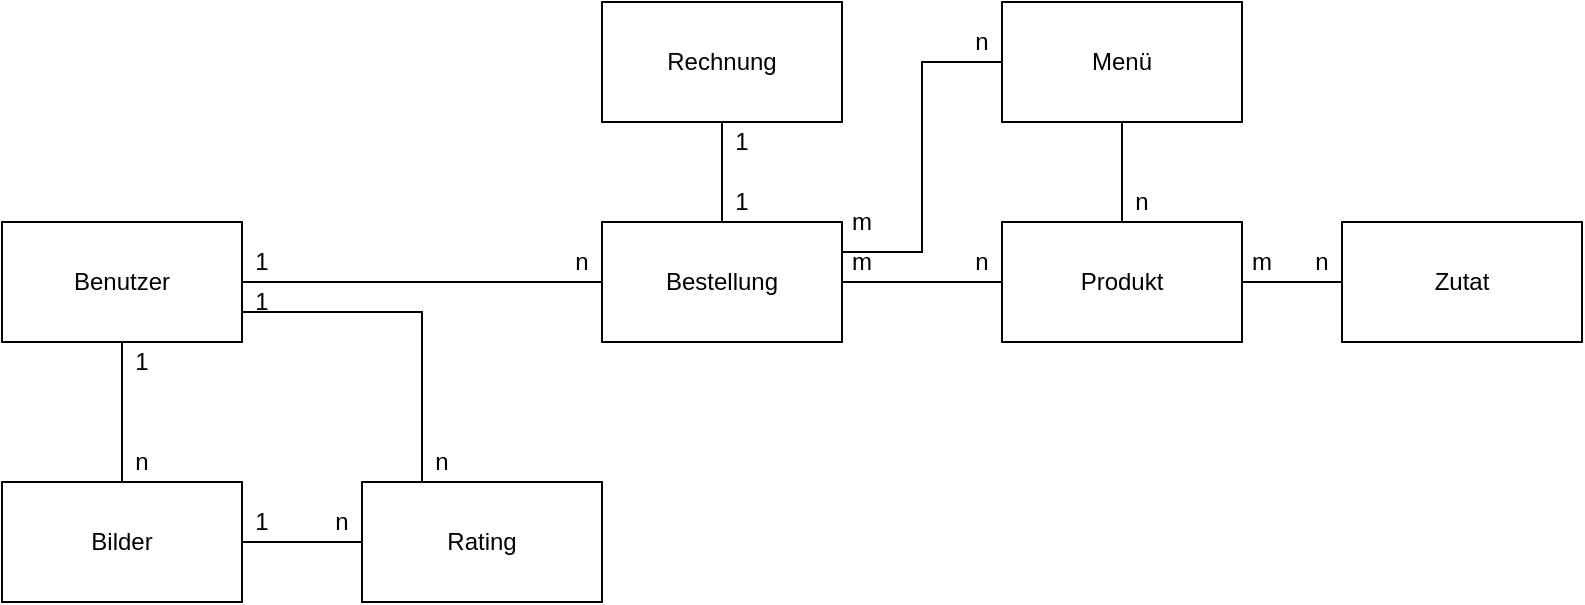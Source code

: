 <mxfile version="26.0.10">
  <diagram id="R2lEEEUBdFMjLlhIrx00" name="Page-1">
    <mxGraphModel dx="989" dy="538" grid="1" gridSize="10" guides="1" tooltips="1" connect="1" arrows="1" fold="1" page="1" pageScale="1" pageWidth="850" pageHeight="1100" math="0" shadow="0" extFonts="Permanent Marker^https://fonts.googleapis.com/css?family=Permanent+Marker">
      <root>
        <mxCell id="0" />
        <mxCell id="1" parent="0" />
        <mxCell id="7gUZn7GcqsBVK9TbFsvc-4" value="Benutzer" style="rounded=0;whiteSpace=wrap;html=1;" vertex="1" parent="1">
          <mxGeometry x="40" y="120" width="120" height="60" as="geometry" />
        </mxCell>
        <mxCell id="7gUZn7GcqsBVK9TbFsvc-5" value="Bilder" style="rounded=0;whiteSpace=wrap;html=1;" vertex="1" parent="1">
          <mxGeometry x="40" y="250" width="120" height="60" as="geometry" />
        </mxCell>
        <mxCell id="7gUZn7GcqsBVK9TbFsvc-6" value="Bestellung" style="rounded=0;whiteSpace=wrap;html=1;" vertex="1" parent="1">
          <mxGeometry x="340" y="120" width="120" height="60" as="geometry" />
        </mxCell>
        <mxCell id="7gUZn7GcqsBVK9TbFsvc-7" value="Rating" style="rounded=0;whiteSpace=wrap;html=1;" vertex="1" parent="1">
          <mxGeometry x="220" y="250" width="120" height="60" as="geometry" />
        </mxCell>
        <mxCell id="7gUZn7GcqsBVK9TbFsvc-9" value="" style="endArrow=none;html=1;rounded=0;entryX=0;entryY=0.5;entryDx=0;entryDy=0;exitX=1;exitY=0.5;exitDx=0;exitDy=0;" edge="1" parent="1" source="7gUZn7GcqsBVK9TbFsvc-5" target="7gUZn7GcqsBVK9TbFsvc-7">
          <mxGeometry width="50" height="50" relative="1" as="geometry">
            <mxPoint x="130" y="450" as="sourcePoint" />
            <mxPoint x="180" y="400" as="targetPoint" />
          </mxGeometry>
        </mxCell>
        <mxCell id="7gUZn7GcqsBVK9TbFsvc-10" value="" style="endArrow=none;html=1;rounded=0;entryX=0.25;entryY=0;entryDx=0;entryDy=0;exitX=1;exitY=0.75;exitDx=0;exitDy=0;" edge="1" parent="1" source="7gUZn7GcqsBVK9TbFsvc-4" target="7gUZn7GcqsBVK9TbFsvc-7">
          <mxGeometry width="50" height="50" relative="1" as="geometry">
            <mxPoint x="170" y="290" as="sourcePoint" />
            <mxPoint x="230" y="290" as="targetPoint" />
            <Array as="points">
              <mxPoint x="250" y="165" />
            </Array>
          </mxGeometry>
        </mxCell>
        <mxCell id="7gUZn7GcqsBVK9TbFsvc-11" value="1" style="text;html=1;align=center;verticalAlign=middle;whiteSpace=wrap;rounded=0;" vertex="1" parent="1">
          <mxGeometry x="160" y="150" width="20" height="20" as="geometry" />
        </mxCell>
        <mxCell id="7gUZn7GcqsBVK9TbFsvc-14" value="n" style="text;html=1;align=center;verticalAlign=middle;whiteSpace=wrap;rounded=0;" vertex="1" parent="1">
          <mxGeometry x="250" y="230" width="20" height="20" as="geometry" />
        </mxCell>
        <mxCell id="7gUZn7GcqsBVK9TbFsvc-15" value="n" style="text;html=1;align=center;verticalAlign=middle;whiteSpace=wrap;rounded=0;" vertex="1" parent="1">
          <mxGeometry x="200" y="260" width="20" height="20" as="geometry" />
        </mxCell>
        <mxCell id="7gUZn7GcqsBVK9TbFsvc-16" value="1" style="text;html=1;align=center;verticalAlign=middle;whiteSpace=wrap;rounded=0;" vertex="1" parent="1">
          <mxGeometry x="160" y="260" width="20" height="20" as="geometry" />
        </mxCell>
        <mxCell id="7gUZn7GcqsBVK9TbFsvc-18" value="" style="endArrow=none;html=1;rounded=0;entryX=0;entryY=0.5;entryDx=0;entryDy=0;exitX=1;exitY=0.5;exitDx=0;exitDy=0;" edge="1" parent="1" source="7gUZn7GcqsBVK9TbFsvc-4" target="7gUZn7GcqsBVK9TbFsvc-6">
          <mxGeometry width="50" height="50" relative="1" as="geometry">
            <mxPoint x="210" y="170" as="sourcePoint" />
            <mxPoint x="260" y="120" as="targetPoint" />
          </mxGeometry>
        </mxCell>
        <mxCell id="7gUZn7GcqsBVK9TbFsvc-19" value="1" style="text;html=1;align=center;verticalAlign=middle;whiteSpace=wrap;rounded=0;" vertex="1" parent="1">
          <mxGeometry x="160" y="130" width="20" height="20" as="geometry" />
        </mxCell>
        <mxCell id="7gUZn7GcqsBVK9TbFsvc-20" value="n" style="text;html=1;align=center;verticalAlign=middle;whiteSpace=wrap;rounded=0;" vertex="1" parent="1">
          <mxGeometry x="320" y="130" width="20" height="20" as="geometry" />
        </mxCell>
        <mxCell id="7gUZn7GcqsBVK9TbFsvc-21" value="Rechnung" style="rounded=0;whiteSpace=wrap;html=1;" vertex="1" parent="1">
          <mxGeometry x="340" y="10" width="120" height="60" as="geometry" />
        </mxCell>
        <mxCell id="7gUZn7GcqsBVK9TbFsvc-22" value="" style="endArrow=none;html=1;rounded=0;entryX=0.5;entryY=1;entryDx=0;entryDy=0;exitX=0.5;exitY=0;exitDx=0;exitDy=0;" edge="1" parent="1" source="7gUZn7GcqsBVK9TbFsvc-6" target="7gUZn7GcqsBVK9TbFsvc-21">
          <mxGeometry width="50" height="50" relative="1" as="geometry">
            <mxPoint x="300" y="130" as="sourcePoint" />
            <mxPoint x="350" y="80" as="targetPoint" />
          </mxGeometry>
        </mxCell>
        <mxCell id="7gUZn7GcqsBVK9TbFsvc-23" value="Produkt" style="rounded=0;whiteSpace=wrap;html=1;" vertex="1" parent="1">
          <mxGeometry x="540" y="120" width="120" height="60" as="geometry" />
        </mxCell>
        <mxCell id="7gUZn7GcqsBVK9TbFsvc-24" value="" style="endArrow=none;html=1;rounded=0;entryX=0;entryY=0.5;entryDx=0;entryDy=0;exitX=1;exitY=0.5;exitDx=0;exitDy=0;" edge="1" parent="1" source="7gUZn7GcqsBVK9TbFsvc-6" target="7gUZn7GcqsBVK9TbFsvc-23">
          <mxGeometry width="50" height="50" relative="1" as="geometry">
            <mxPoint x="470" y="260" as="sourcePoint" />
            <mxPoint x="520" y="210" as="targetPoint" />
          </mxGeometry>
        </mxCell>
        <mxCell id="7gUZn7GcqsBVK9TbFsvc-25" value="Menü" style="rounded=0;whiteSpace=wrap;html=1;" vertex="1" parent="1">
          <mxGeometry x="540" y="10" width="120" height="60" as="geometry" />
        </mxCell>
        <mxCell id="7gUZn7GcqsBVK9TbFsvc-26" value="Zutat" style="rounded=0;whiteSpace=wrap;html=1;" vertex="1" parent="1">
          <mxGeometry x="710" y="120" width="120" height="60" as="geometry" />
        </mxCell>
        <mxCell id="7gUZn7GcqsBVK9TbFsvc-27" value="" style="endArrow=none;html=1;rounded=0;entryX=0.5;entryY=1;entryDx=0;entryDy=0;exitX=0.5;exitY=0;exitDx=0;exitDy=0;" edge="1" parent="1" source="7gUZn7GcqsBVK9TbFsvc-23" target="7gUZn7GcqsBVK9TbFsvc-25">
          <mxGeometry width="50" height="50" relative="1" as="geometry">
            <mxPoint x="560" y="290" as="sourcePoint" />
            <mxPoint x="610" y="240" as="targetPoint" />
          </mxGeometry>
        </mxCell>
        <mxCell id="7gUZn7GcqsBVK9TbFsvc-28" value="" style="endArrow=none;html=1;rounded=0;entryX=0;entryY=0.5;entryDx=0;entryDy=0;exitX=1;exitY=0.5;exitDx=0;exitDy=0;" edge="1" parent="1" source="7gUZn7GcqsBVK9TbFsvc-23" target="7gUZn7GcqsBVK9TbFsvc-26">
          <mxGeometry width="50" height="50" relative="1" as="geometry">
            <mxPoint x="710" y="290" as="sourcePoint" />
            <mxPoint x="760" y="240" as="targetPoint" />
          </mxGeometry>
        </mxCell>
        <mxCell id="7gUZn7GcqsBVK9TbFsvc-29" value="1" style="text;html=1;align=center;verticalAlign=middle;whiteSpace=wrap;rounded=0;" vertex="1" parent="1">
          <mxGeometry x="400" y="70" width="20" height="20" as="geometry" />
        </mxCell>
        <mxCell id="7gUZn7GcqsBVK9TbFsvc-30" value="1" style="text;html=1;align=center;verticalAlign=middle;whiteSpace=wrap;rounded=0;" vertex="1" parent="1">
          <mxGeometry x="400" y="100" width="20" height="20" as="geometry" />
        </mxCell>
        <mxCell id="7gUZn7GcqsBVK9TbFsvc-31" value="n" style="text;html=1;align=center;verticalAlign=middle;whiteSpace=wrap;rounded=0;" vertex="1" parent="1">
          <mxGeometry x="520" y="130" width="20" height="20" as="geometry" />
        </mxCell>
        <mxCell id="7gUZn7GcqsBVK9TbFsvc-32" value="n" style="text;html=1;align=center;verticalAlign=middle;whiteSpace=wrap;rounded=0;" vertex="1" parent="1">
          <mxGeometry x="600" y="100" width="20" height="20" as="geometry" />
        </mxCell>
        <mxCell id="7gUZn7GcqsBVK9TbFsvc-33" value="n" style="text;html=1;align=center;verticalAlign=middle;whiteSpace=wrap;rounded=0;" vertex="1" parent="1">
          <mxGeometry x="690" y="130" width="20" height="20" as="geometry" />
        </mxCell>
        <mxCell id="7gUZn7GcqsBVK9TbFsvc-34" value="" style="endArrow=none;html=1;rounded=0;exitX=1;exitY=0.25;exitDx=0;exitDy=0;entryX=0;entryY=0.5;entryDx=0;entryDy=0;" edge="1" parent="1" source="7gUZn7GcqsBVK9TbFsvc-6" target="7gUZn7GcqsBVK9TbFsvc-25">
          <mxGeometry width="50" height="50" relative="1" as="geometry">
            <mxPoint x="520" y="310" as="sourcePoint" />
            <mxPoint x="570" y="260" as="targetPoint" />
            <Array as="points">
              <mxPoint x="500" y="135" />
              <mxPoint x="500" y="40" />
            </Array>
          </mxGeometry>
        </mxCell>
        <mxCell id="7gUZn7GcqsBVK9TbFsvc-35" value="n" style="text;html=1;align=center;verticalAlign=middle;whiteSpace=wrap;rounded=0;" vertex="1" parent="1">
          <mxGeometry x="520" y="20" width="20" height="20" as="geometry" />
        </mxCell>
        <mxCell id="7gUZn7GcqsBVK9TbFsvc-36" value="m" style="text;html=1;align=center;verticalAlign=middle;whiteSpace=wrap;rounded=0;" vertex="1" parent="1">
          <mxGeometry x="460" y="110" width="20" height="20" as="geometry" />
        </mxCell>
        <mxCell id="7gUZn7GcqsBVK9TbFsvc-37" value="m" style="text;html=1;align=center;verticalAlign=middle;whiteSpace=wrap;rounded=0;" vertex="1" parent="1">
          <mxGeometry x="460" y="130" width="20" height="20" as="geometry" />
        </mxCell>
        <mxCell id="7gUZn7GcqsBVK9TbFsvc-40" value="m" style="text;html=1;align=center;verticalAlign=middle;whiteSpace=wrap;rounded=0;" vertex="1" parent="1">
          <mxGeometry x="660" y="130" width="20" height="20" as="geometry" />
        </mxCell>
        <mxCell id="7gUZn7GcqsBVK9TbFsvc-41" value="" style="endArrow=none;html=1;rounded=0;entryX=0.5;entryY=1;entryDx=0;entryDy=0;exitX=0.5;exitY=0;exitDx=0;exitDy=0;" edge="1" parent="1" source="7gUZn7GcqsBVK9TbFsvc-5" target="7gUZn7GcqsBVK9TbFsvc-4">
          <mxGeometry width="50" height="50" relative="1" as="geometry">
            <mxPoint x="90" y="260" as="sourcePoint" />
            <mxPoint x="140" y="210" as="targetPoint" />
          </mxGeometry>
        </mxCell>
        <mxCell id="7gUZn7GcqsBVK9TbFsvc-42" value="1" style="text;html=1;align=center;verticalAlign=middle;whiteSpace=wrap;rounded=0;" vertex="1" parent="1">
          <mxGeometry x="100" y="180" width="20" height="20" as="geometry" />
        </mxCell>
        <mxCell id="7gUZn7GcqsBVK9TbFsvc-43" value="n" style="text;html=1;align=center;verticalAlign=middle;whiteSpace=wrap;rounded=0;" vertex="1" parent="1">
          <mxGeometry x="100" y="230" width="20" height="20" as="geometry" />
        </mxCell>
      </root>
    </mxGraphModel>
  </diagram>
</mxfile>

